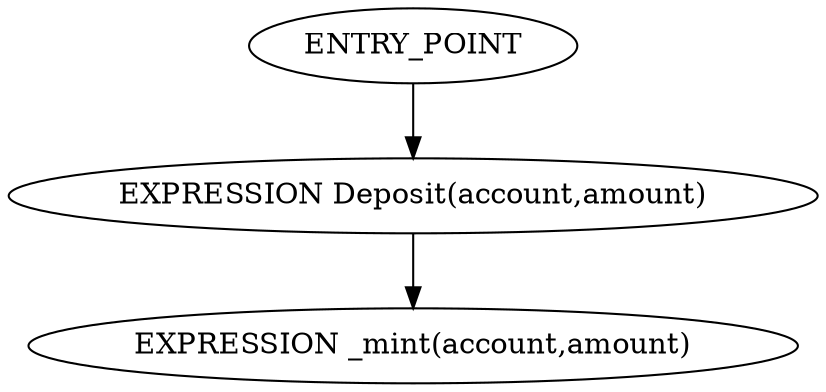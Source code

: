 digraph{
0[label="ENTRY_POINT"];
0->1;
1[label="EXPRESSION Deposit(account,amount)"];
1->2;
2[label="EXPRESSION _mint(account,amount)"];
}
